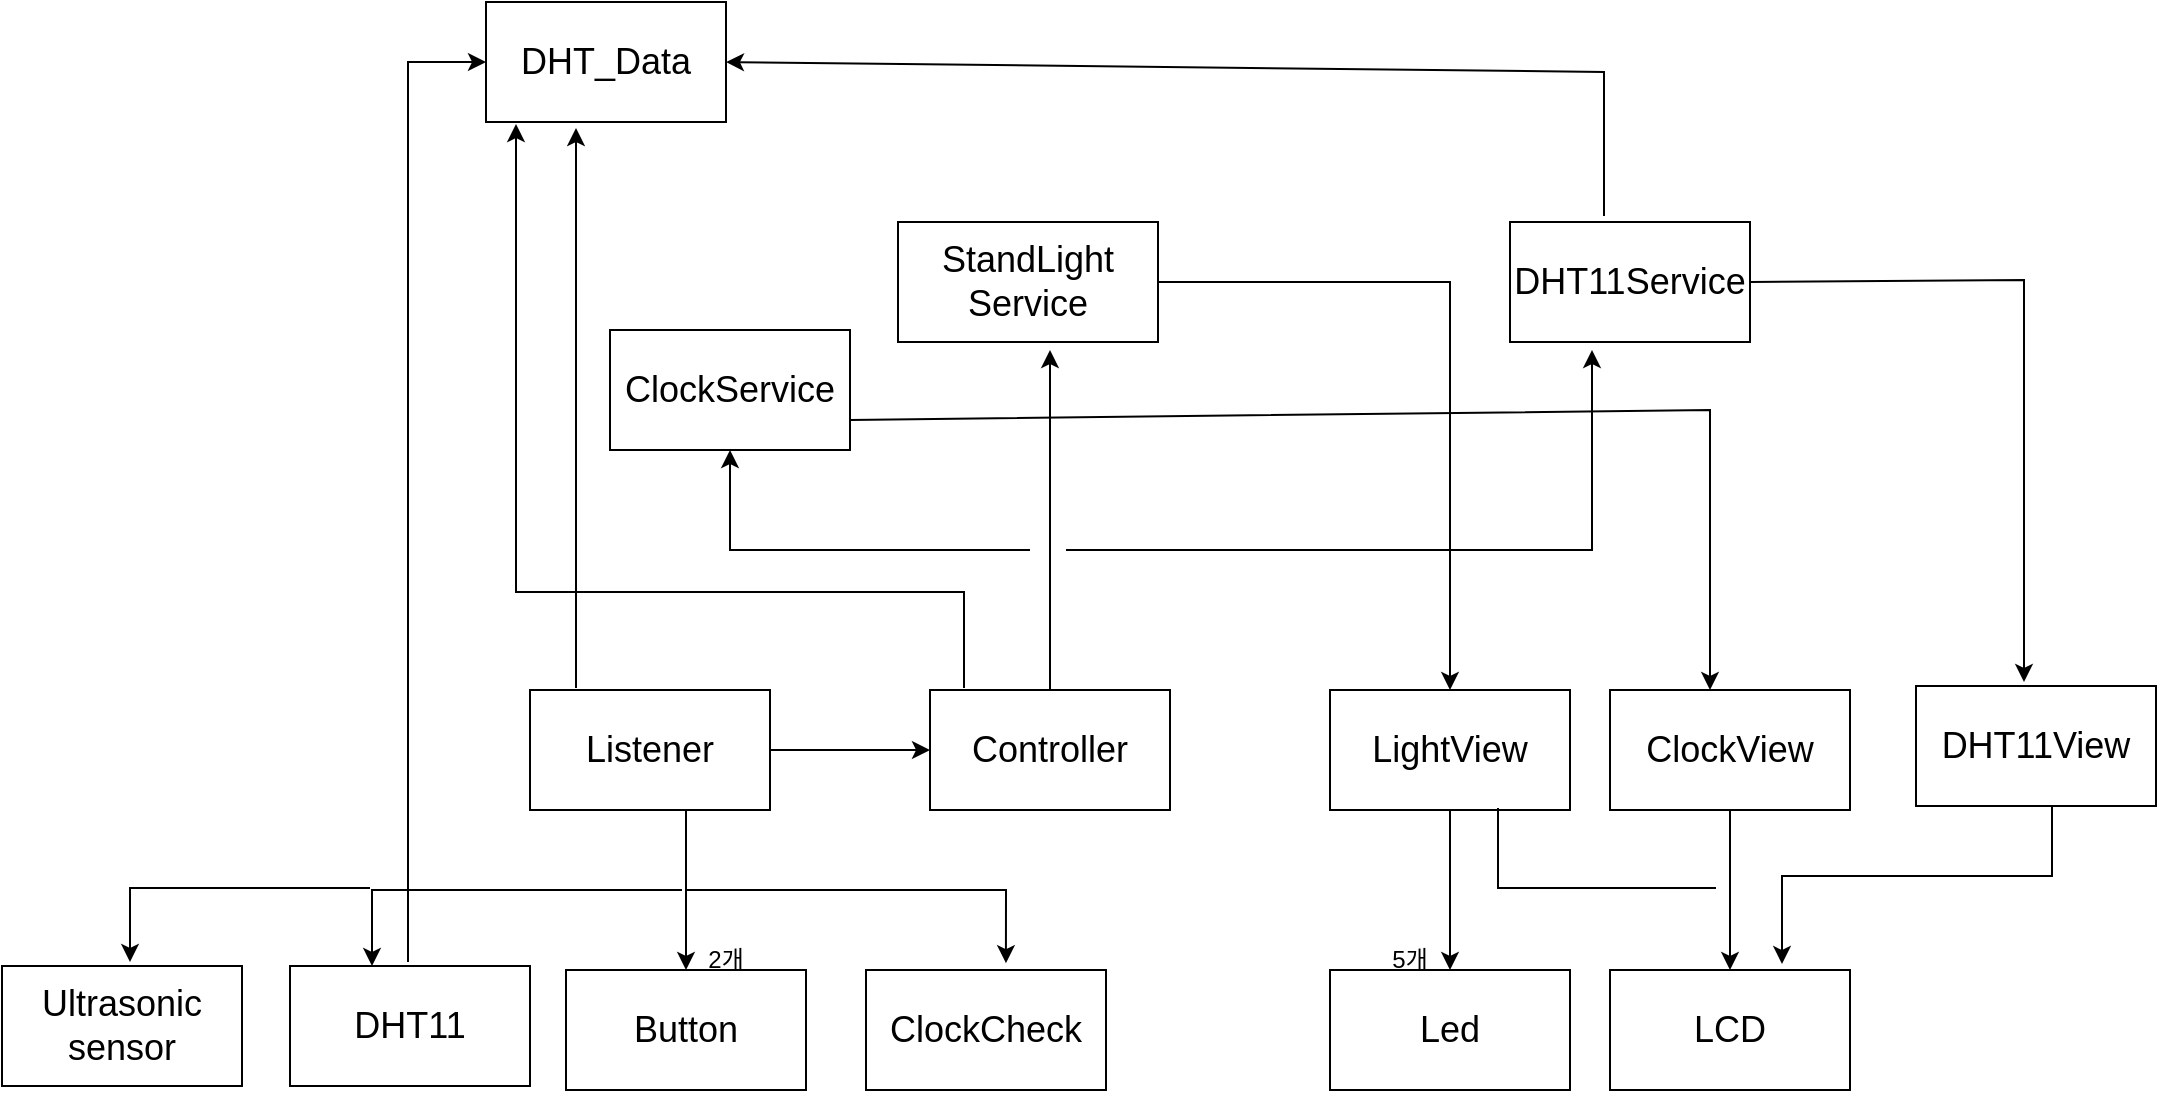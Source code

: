 <mxfile>
    <diagram id="rwZVFnb9-4XuviEcM_qo" name="페이지-1">
        <mxGraphModel dx="1374" dy="897" grid="0" gridSize="10" guides="1" tooltips="1" connect="1" arrows="1" fold="1" page="0" pageScale="1" pageWidth="827" pageHeight="1169" background="none" math="0" shadow="0">
            <root>
                <mxCell id="0"/>
                <mxCell id="1" parent="0"/>
                <mxCell id="2" value="Button" style="whiteSpace=wrap;html=1;fontSize=18;" parent="1" vertex="1">
                    <mxGeometry x="149" y="402" width="120" height="60" as="geometry"/>
                </mxCell>
                <mxCell id="6" value="" style="edgeStyle=none;html=1;fontSize=18;" parent="1" target="2" edge="1">
                    <mxGeometry relative="1" as="geometry">
                        <mxPoint x="209" y="322" as="sourcePoint"/>
                    </mxGeometry>
                </mxCell>
                <mxCell id="8" value="" style="edgeStyle=none;html=1;fontSize=18;" parent="1" source="4" target="7" edge="1">
                    <mxGeometry relative="1" as="geometry"/>
                </mxCell>
                <mxCell id="4" value="Listener" style="whiteSpace=wrap;html=1;fontSize=18;" parent="1" vertex="1">
                    <mxGeometry x="131" y="262" width="120" height="60" as="geometry"/>
                </mxCell>
                <mxCell id="14" value="" style="edgeStyle=none;html=1;fontSize=18;" parent="1" source="7" edge="1">
                    <mxGeometry relative="1" as="geometry">
                        <mxPoint x="391" y="92" as="targetPoint"/>
                    </mxGeometry>
                </mxCell>
                <mxCell id="7" value="Controller" style="whiteSpace=wrap;html=1;fontSize=18;" parent="1" vertex="1">
                    <mxGeometry x="331" y="262" width="120" height="60" as="geometry"/>
                </mxCell>
                <mxCell id="12" value="" style="edgeStyle=none;html=1;fontSize=18;" parent="1" source="9" target="11" edge="1">
                    <mxGeometry relative="1" as="geometry"/>
                </mxCell>
                <mxCell id="9" value="LightView" style="whiteSpace=wrap;html=1;fontSize=18;" parent="1" vertex="1">
                    <mxGeometry x="531" y="262" width="120" height="60" as="geometry"/>
                </mxCell>
                <mxCell id="11" value="Led" style="whiteSpace=wrap;html=1;fontSize=18;" parent="1" vertex="1">
                    <mxGeometry x="531" y="402" width="120" height="60" as="geometry"/>
                </mxCell>
                <mxCell id="15" style="edgeStyle=orthogonalEdgeStyle;html=1;exitX=1;exitY=0.5;exitDx=0;exitDy=0;entryX=0.5;entryY=0;entryDx=0;entryDy=0;fontSize=18;rounded=0;" parent="1" source="13" target="9" edge="1">
                    <mxGeometry relative="1" as="geometry"/>
                </mxCell>
                <mxCell id="13" value="StandLight&lt;br&gt;Service" style="whiteSpace=wrap;html=1;fontSize=18;" parent="1" vertex="1">
                    <mxGeometry x="315" y="28" width="130" height="60" as="geometry"/>
                </mxCell>
                <mxCell id="16" value="2개" style="text;html=1;strokeColor=none;fillColor=none;align=center;verticalAlign=middle;whiteSpace=wrap;rounded=0;" parent="1" vertex="1">
                    <mxGeometry x="199" y="382" width="60" height="30" as="geometry"/>
                </mxCell>
                <mxCell id="17" value="5개" style="text;html=1;strokeColor=none;fillColor=none;align=center;verticalAlign=middle;whiteSpace=wrap;rounded=0;" parent="1" vertex="1">
                    <mxGeometry x="541" y="382" width="60" height="30" as="geometry"/>
                </mxCell>
                <mxCell id="18" value="" style="edgeStyle=none;html=1;fontSize=18;rounded=0;entryX=0.5;entryY=0;entryDx=0;entryDy=0;exitX=0.5;exitY=1;exitDx=0;exitDy=0;" parent="1" source="25" target="19" edge="1">
                    <mxGeometry relative="1" as="geometry">
                        <mxPoint x="710.996" y="322" as="sourcePoint"/>
                        <mxPoint x="767" y="402" as="targetPoint"/>
                    </mxGeometry>
                </mxCell>
                <mxCell id="19" value="LCD" style="whiteSpace=wrap;html=1;fontSize=18;" parent="1" vertex="1">
                    <mxGeometry x="671" y="402" width="120" height="60" as="geometry"/>
                </mxCell>
                <mxCell id="21" value="ClockService" style="whiteSpace=wrap;html=1;fontSize=18;" parent="1" vertex="1">
                    <mxGeometry x="171" y="82" width="120" height="60" as="geometry"/>
                </mxCell>
                <mxCell id="23" value="" style="endArrow=classic;html=1;rounded=0;entryX=0.5;entryY=1;entryDx=0;entryDy=0;" parent="1" target="21" edge="1">
                    <mxGeometry width="50" height="50" relative="1" as="geometry">
                        <mxPoint x="381" y="192" as="sourcePoint"/>
                        <mxPoint x="361" y="142" as="targetPoint"/>
                        <Array as="points">
                            <mxPoint x="231" y="192"/>
                        </Array>
                    </mxGeometry>
                </mxCell>
                <mxCell id="24" value="" style="endArrow=classic;html=1;rounded=0;exitX=1;exitY=0.75;exitDx=0;exitDy=0;" parent="1" source="21" edge="1">
                    <mxGeometry width="50" height="50" relative="1" as="geometry">
                        <mxPoint x="401" y="132" as="sourcePoint"/>
                        <mxPoint x="721" y="262" as="targetPoint"/>
                        <Array as="points">
                            <mxPoint x="721" y="122"/>
                        </Array>
                    </mxGeometry>
                </mxCell>
                <mxCell id="25" value="ClockView" style="whiteSpace=wrap;html=1;fontSize=18;" parent="1" vertex="1">
                    <mxGeometry x="671" y="262" width="120" height="60" as="geometry"/>
                </mxCell>
                <mxCell id="26" value="ClockCheck" style="whiteSpace=wrap;html=1;fontSize=18;" parent="1" vertex="1">
                    <mxGeometry x="299" y="402" width="120" height="60" as="geometry"/>
                </mxCell>
                <mxCell id="27" value="" style="endArrow=classic;html=1;rounded=0;entryX=0.583;entryY=-0.057;entryDx=0;entryDy=0;entryPerimeter=0;" parent="1" target="26" edge="1">
                    <mxGeometry width="50" height="50" relative="1" as="geometry">
                        <mxPoint x="209" y="362" as="sourcePoint"/>
                        <mxPoint x="469" y="382" as="targetPoint"/>
                        <Array as="points">
                            <mxPoint x="369" y="362"/>
                        </Array>
                    </mxGeometry>
                </mxCell>
                <mxCell id="28" value="DHT11" style="whiteSpace=wrap;html=1;fontSize=18;" parent="1" vertex="1">
                    <mxGeometry x="11" y="400" width="120" height="60" as="geometry"/>
                </mxCell>
                <mxCell id="29" value="" style="endArrow=classic;html=1;rounded=0;" parent="1" edge="1">
                    <mxGeometry width="50" height="50" relative="1" as="geometry">
                        <mxPoint x="207" y="362" as="sourcePoint"/>
                        <mxPoint x="52" y="400" as="targetPoint"/>
                        <Array as="points">
                            <mxPoint x="52" y="362"/>
                        </Array>
                    </mxGeometry>
                </mxCell>
                <mxCell id="30" value="DHT11Service" style="whiteSpace=wrap;html=1;fontSize=18;" parent="1" vertex="1">
                    <mxGeometry x="621" y="28" width="120" height="60" as="geometry"/>
                </mxCell>
                <mxCell id="31" value="" style="endArrow=classic;html=1;rounded=0;" parent="1" edge="1">
                    <mxGeometry width="50" height="50" relative="1" as="geometry">
                        <mxPoint x="399" y="192" as="sourcePoint"/>
                        <mxPoint x="662" y="92" as="targetPoint"/>
                        <Array as="points">
                            <mxPoint x="662" y="192"/>
                        </Array>
                    </mxGeometry>
                </mxCell>
                <mxCell id="lweHSJFCjYZfYtQv6vy--31" value="" style="endArrow=classic;html=1;rounded=0;exitX=1;exitY=0.5;exitDx=0;exitDy=0;" parent="1" source="30" edge="1">
                    <mxGeometry width="50" height="50" relative="1" as="geometry">
                        <mxPoint x="543" y="140" as="sourcePoint"/>
                        <mxPoint x="878" y="258" as="targetPoint"/>
                        <Array as="points">
                            <mxPoint x="878" y="57"/>
                        </Array>
                    </mxGeometry>
                </mxCell>
                <mxCell id="lweHSJFCjYZfYtQv6vy--32" value="DHT11View" style="whiteSpace=wrap;html=1;fontSize=18;" parent="1" vertex="1">
                    <mxGeometry x="824" y="260" width="120" height="60" as="geometry"/>
                </mxCell>
                <mxCell id="lweHSJFCjYZfYtQv6vy--34" value="" style="endArrow=classic;html=1;rounded=0;edgeStyle=orthogonalEdgeStyle;" parent="1" edge="1">
                    <mxGeometry width="50" height="50" relative="1" as="geometry">
                        <mxPoint x="892" y="320" as="sourcePoint"/>
                        <mxPoint x="757" y="399" as="targetPoint"/>
                        <Array as="points">
                            <mxPoint x="892" y="355"/>
                            <mxPoint x="757" y="355"/>
                        </Array>
                    </mxGeometry>
                </mxCell>
                <mxCell id="32" value="DHT_Data" style="whiteSpace=wrap;html=1;fontSize=18;" vertex="1" parent="1">
                    <mxGeometry x="109" y="-82" width="120" height="60" as="geometry"/>
                </mxCell>
                <mxCell id="33" value="" style="endArrow=classic;html=1;" edge="1" parent="1">
                    <mxGeometry width="50" height="50" relative="1" as="geometry">
                        <mxPoint x="154" y="261" as="sourcePoint"/>
                        <mxPoint x="154" y="-19" as="targetPoint"/>
                    </mxGeometry>
                </mxCell>
                <mxCell id="34" value="" style="endArrow=classic;html=1;rounded=0;edgeStyle=orthogonalEdgeStyle;entryX=0.125;entryY=1.017;entryDx=0;entryDy=0;entryPerimeter=0;" edge="1" parent="1" target="32">
                    <mxGeometry width="50" height="50" relative="1" as="geometry">
                        <mxPoint x="348" y="261" as="sourcePoint"/>
                        <mxPoint x="155" y="225" as="targetPoint"/>
                        <Array as="points">
                            <mxPoint x="348" y="213"/>
                            <mxPoint x="124" y="213"/>
                        </Array>
                    </mxGeometry>
                </mxCell>
                <mxCell id="35" value="" style="endArrow=classic;html=1;rounded=0;entryX=1;entryY=0.5;entryDx=0;entryDy=0;" edge="1" parent="1" target="32">
                    <mxGeometry width="50" height="50" relative="1" as="geometry">
                        <mxPoint x="668" y="25" as="sourcePoint"/>
                        <mxPoint x="502" y="150" as="targetPoint"/>
                        <Array as="points">
                            <mxPoint x="668" y="-47"/>
                        </Array>
                    </mxGeometry>
                </mxCell>
                <mxCell id="36" value="" style="endArrow=none;html=1;rounded=0;" edge="1" parent="1">
                    <mxGeometry width="50" height="50" relative="1" as="geometry">
                        <mxPoint x="615" y="321" as="sourcePoint"/>
                        <mxPoint x="724" y="361" as="targetPoint"/>
                        <Array as="points">
                            <mxPoint x="615" y="361"/>
                        </Array>
                    </mxGeometry>
                </mxCell>
                <mxCell id="37" value="Ultrasonic&lt;br&gt;sensor" style="whiteSpace=wrap;html=1;fontSize=18;" vertex="1" parent="1">
                    <mxGeometry x="-133" y="400" width="120" height="60" as="geometry"/>
                </mxCell>
                <mxCell id="38" value="" style="endArrow=classic;html=1;rounded=0;" edge="1" parent="1">
                    <mxGeometry width="50" height="50" relative="1" as="geometry">
                        <mxPoint x="51" y="361" as="sourcePoint"/>
                        <mxPoint x="-69" y="398" as="targetPoint"/>
                        <Array as="points">
                            <mxPoint x="-69" y="361"/>
                        </Array>
                    </mxGeometry>
                </mxCell>
                <mxCell id="39" value="" style="endArrow=classic;html=1;rounded=0;entryX=0;entryY=0.5;entryDx=0;entryDy=0;" edge="1" parent="1" target="32">
                    <mxGeometry width="50" height="50" relative="1" as="geometry">
                        <mxPoint x="70" y="398" as="sourcePoint"/>
                        <mxPoint x="233" y="239" as="targetPoint"/>
                        <Array as="points">
                            <mxPoint x="70" y="-52"/>
                        </Array>
                    </mxGeometry>
                </mxCell>
            </root>
        </mxGraphModel>
    </diagram>
    <diagram id="JMYObuIH1QSER_L9iBrt" name="페이지-2">
        <mxGraphModel dx="974" dy="389" grid="1" gridSize="10" guides="1" tooltips="1" connect="1" arrows="1" fold="1" page="1" pageScale="1" pageWidth="827" pageHeight="1169" math="0" shadow="0">
            <root>
                <mxCell id="Q607Y2rKxZQUFugG3BdK-0"/>
                <mxCell id="Q607Y2rKxZQUFugG3BdK-1" parent="Q607Y2rKxZQUFugG3BdK-0"/>
                <mxCell id="XUThxh31XiLSm-2z7mRA-0" value="Button" style="whiteSpace=wrap;html=1;fontSize=18;" parent="Q607Y2rKxZQUFugG3BdK-1" vertex="1">
                    <mxGeometry x="150" y="220" width="120" height="60" as="geometry"/>
                </mxCell>
                <mxCell id="XUThxh31XiLSm-2z7mRA-1" value="" style="edgeStyle=none;html=1;fontSize=18;" parent="Q607Y2rKxZQUFugG3BdK-1" source="XUThxh31XiLSm-2z7mRA-2" target="XUThxh31XiLSm-2z7mRA-0" edge="1">
                    <mxGeometry relative="1" as="geometry"/>
                </mxCell>
                <mxCell id="Xn4zP_rzqBb-KwKWEkbt-1" style="edgeStyle=orthogonalEdgeStyle;rounded=0;html=1;exitX=1;exitY=0.5;exitDx=0;exitDy=0;fontSize=18;" parent="Q607Y2rKxZQUFugG3BdK-1" source="XUThxh31XiLSm-2z7mRA-2" target="Xn4zP_rzqBb-KwKWEkbt-0" edge="1">
                    <mxGeometry relative="1" as="geometry"/>
                </mxCell>
                <mxCell id="XUThxh31XiLSm-2z7mRA-2" value="Listener" style="whiteSpace=wrap;html=1;fontSize=18;" parent="Q607Y2rKxZQUFugG3BdK-1" vertex="1">
                    <mxGeometry x="150" y="80" width="120" height="60" as="geometry"/>
                </mxCell>
                <mxCell id="XUThxh31XiLSm-2z7mRA-3" value="LED" style="whiteSpace=wrap;html=1;fontSize=18;" parent="Q607Y2rKxZQUFugG3BdK-1" vertex="1">
                    <mxGeometry x="540" y="220" width="120" height="60" as="geometry"/>
                </mxCell>
                <mxCell id="XUThxh31XiLSm-2z7mRA-6" value="이벤트 감시 기능" style="text;html=1;align=center;verticalAlign=middle;resizable=0;points=[];autosize=1;strokeColor=none;fillColor=none;fontSize=18;" parent="Q607Y2rKxZQUFugG3BdK-1" vertex="1">
                    <mxGeometry x="130" y="50" width="150" height="30" as="geometry"/>
                </mxCell>
                <mxCell id="z8fZrk0xQkMEeZACTWGU-1" style="edgeStyle=orthogonalEdgeStyle;rounded=0;html=1;exitX=1;exitY=0.5;exitDx=0;exitDy=0;entryX=0;entryY=0.5;entryDx=0;entryDy=0;fontSize=18;" parent="Q607Y2rKxZQUFugG3BdK-1" source="Xn4zP_rzqBb-KwKWEkbt-0" target="z8fZrk0xQkMEeZACTWGU-0" edge="1">
                    <mxGeometry relative="1" as="geometry"/>
                </mxCell>
                <mxCell id="Xn4zP_rzqBb-KwKWEkbt-0" value="controller" style="whiteSpace=wrap;html=1;fontSize=18;" parent="Q607Y2rKxZQUFugG3BdK-1" vertex="1">
                    <mxGeometry x="350" y="80" width="120" height="60" as="geometry"/>
                </mxCell>
                <mxCell id="z8fZrk0xQkMEeZACTWGU-2" style="edgeStyle=orthogonalEdgeStyle;rounded=0;html=1;exitX=0.5;exitY=1;exitDx=0;exitDy=0;fontSize=18;" parent="Q607Y2rKxZQUFugG3BdK-1" source="z8fZrk0xQkMEeZACTWGU-0" target="XUThxh31XiLSm-2z7mRA-3" edge="1">
                    <mxGeometry relative="1" as="geometry"/>
                </mxCell>
                <mxCell id="z8fZrk0xQkMEeZACTWGU-0" value="View" style="whiteSpace=wrap;html=1;fontSize=18;" parent="Q607Y2rKxZQUFugG3BdK-1" vertex="1">
                    <mxGeometry x="540" y="80" width="120" height="60" as="geometry"/>
                </mxCell>
            </root>
        </mxGraphModel>
    </diagram>
</mxfile>